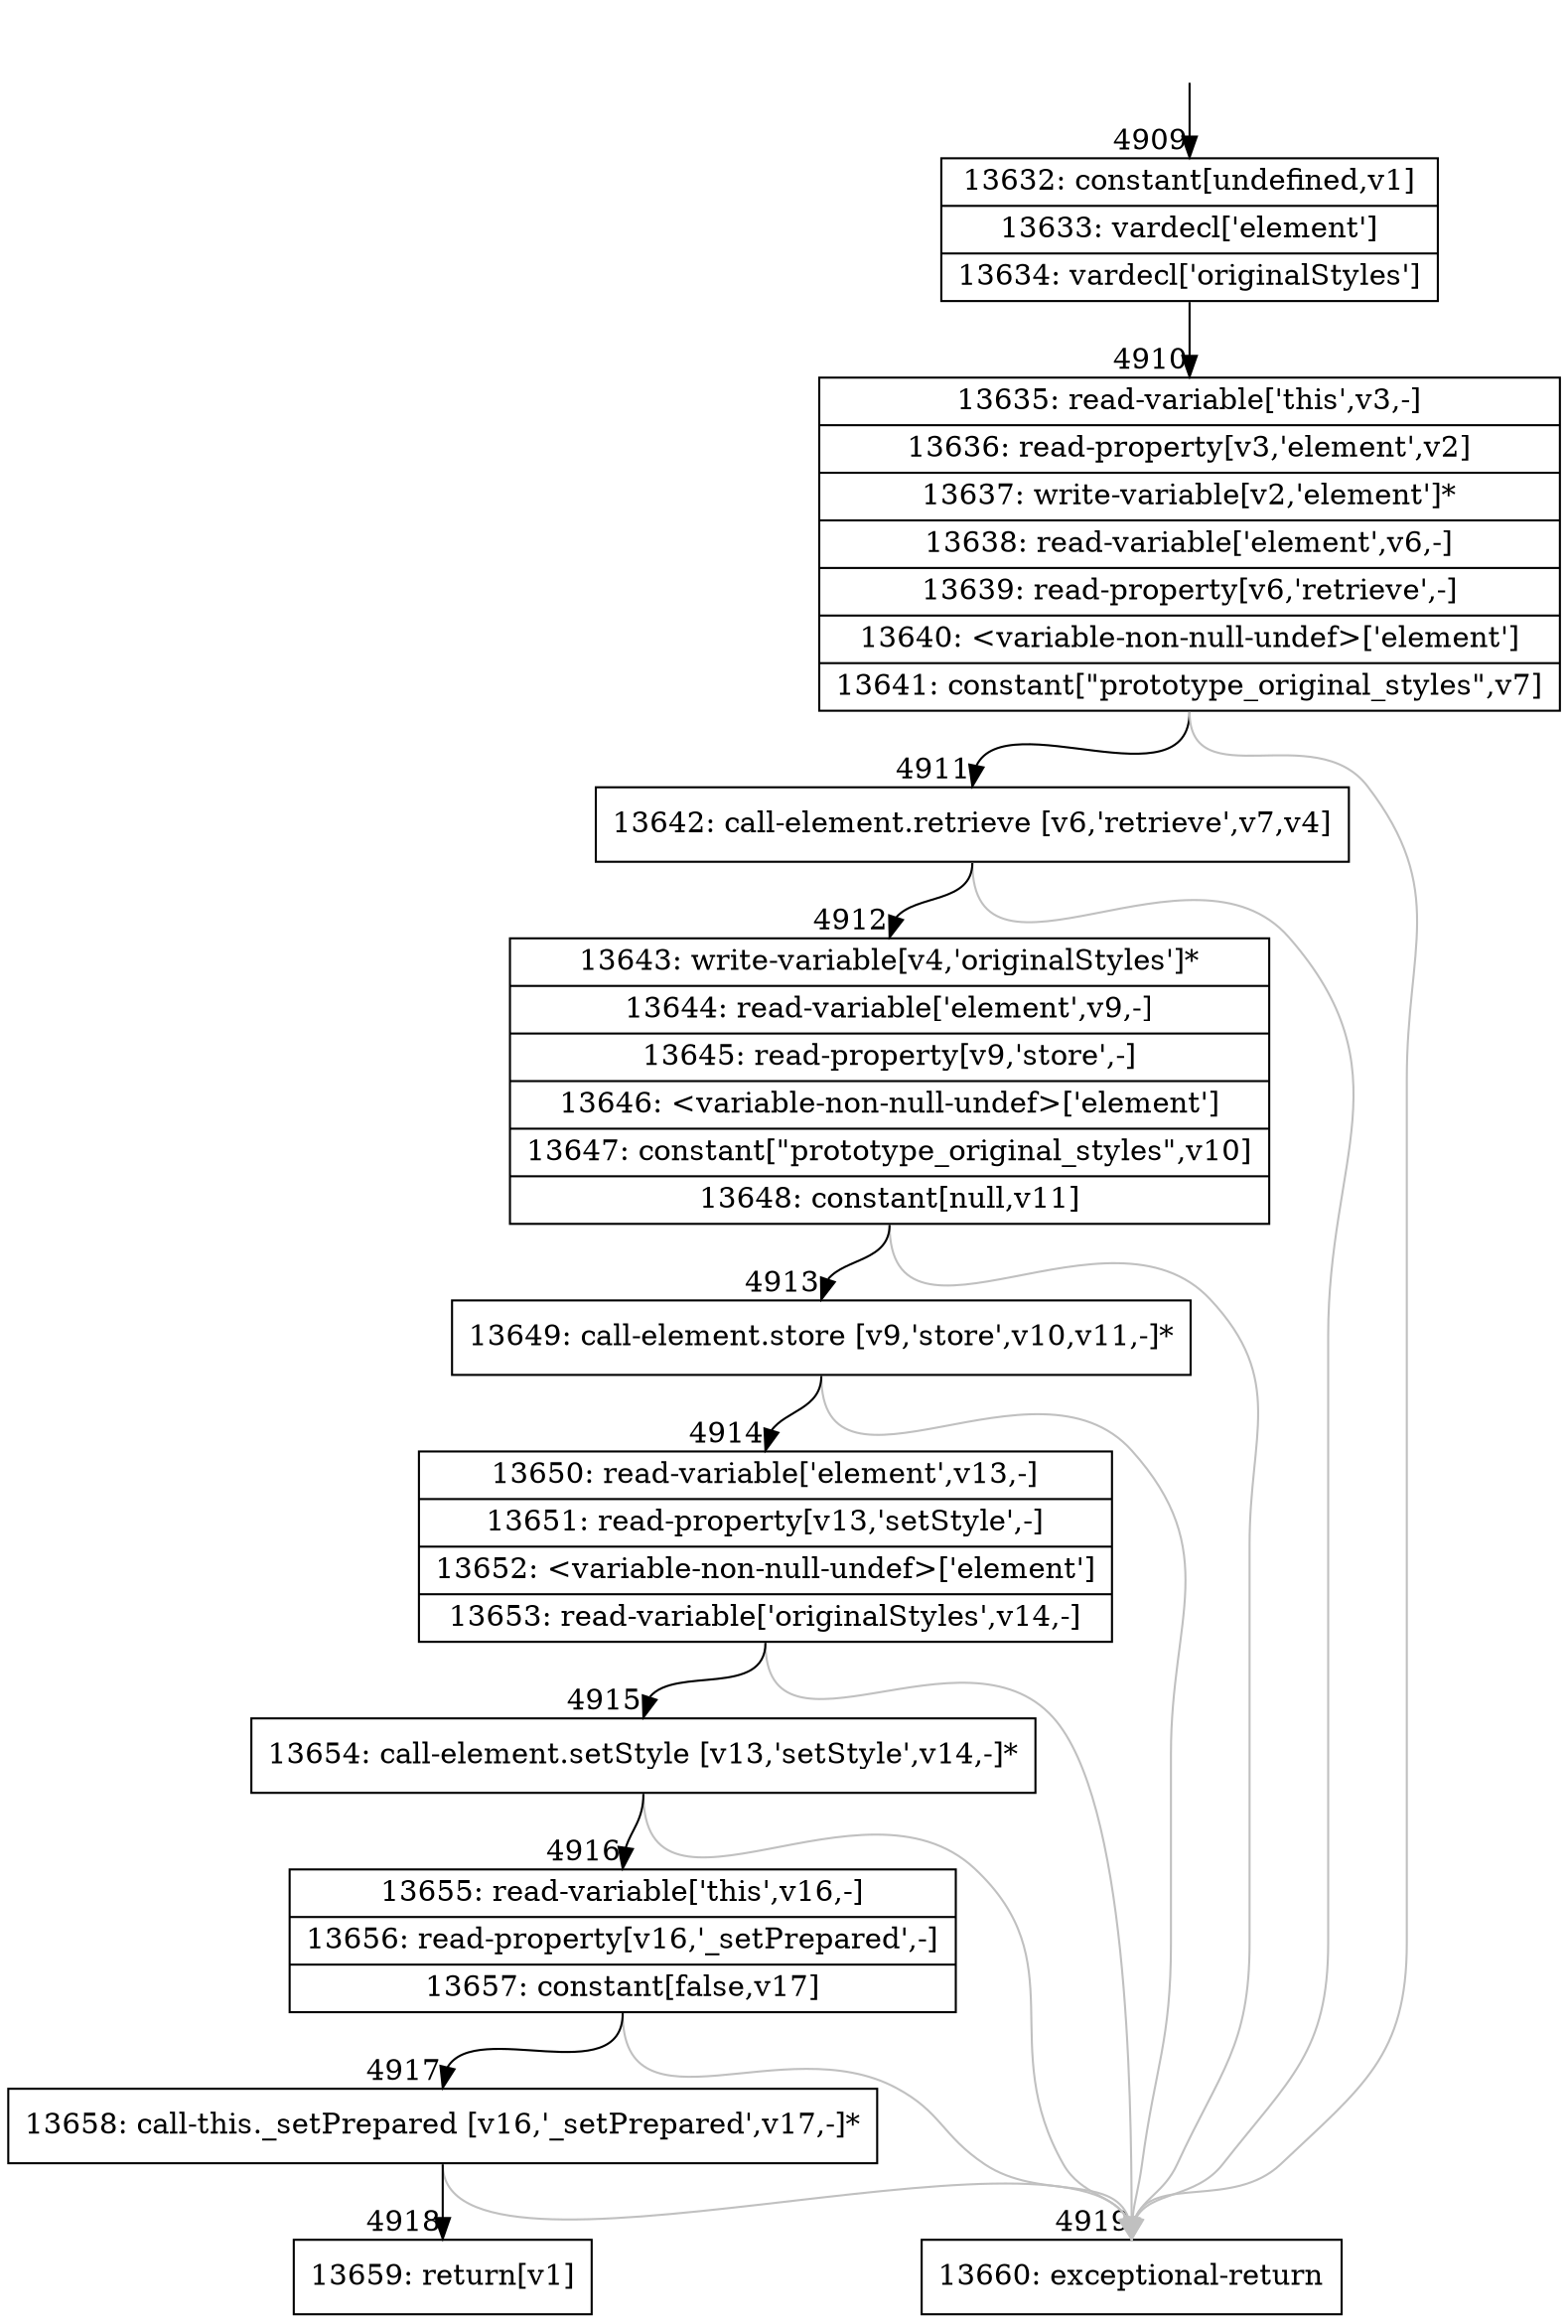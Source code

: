 digraph {
rankdir="TD"
BB_entry385[shape=none,label=""];
BB_entry385 -> BB4909 [tailport=s, headport=n, headlabel="    4909"]
BB4909 [shape=record label="{13632: constant[undefined,v1]|13633: vardecl['element']|13634: vardecl['originalStyles']}" ] 
BB4909 -> BB4910 [tailport=s, headport=n, headlabel="      4910"]
BB4910 [shape=record label="{13635: read-variable['this',v3,-]|13636: read-property[v3,'element',v2]|13637: write-variable[v2,'element']*|13638: read-variable['element',v6,-]|13639: read-property[v6,'retrieve',-]|13640: \<variable-non-null-undef\>['element']|13641: constant[\"prototype_original_styles\",v7]}" ] 
BB4910 -> BB4911 [tailport=s, headport=n, headlabel="      4911"]
BB4910 -> BB4919 [tailport=s, headport=n, color=gray, headlabel="      4919"]
BB4911 [shape=record label="{13642: call-element.retrieve [v6,'retrieve',v7,v4]}" ] 
BB4911 -> BB4912 [tailport=s, headport=n, headlabel="      4912"]
BB4911 -> BB4919 [tailport=s, headport=n, color=gray]
BB4912 [shape=record label="{13643: write-variable[v4,'originalStyles']*|13644: read-variable['element',v9,-]|13645: read-property[v9,'store',-]|13646: \<variable-non-null-undef\>['element']|13647: constant[\"prototype_original_styles\",v10]|13648: constant[null,v11]}" ] 
BB4912 -> BB4913 [tailport=s, headport=n, headlabel="      4913"]
BB4912 -> BB4919 [tailport=s, headport=n, color=gray]
BB4913 [shape=record label="{13649: call-element.store [v9,'store',v10,v11,-]*}" ] 
BB4913 -> BB4914 [tailport=s, headport=n, headlabel="      4914"]
BB4913 -> BB4919 [tailport=s, headport=n, color=gray]
BB4914 [shape=record label="{13650: read-variable['element',v13,-]|13651: read-property[v13,'setStyle',-]|13652: \<variable-non-null-undef\>['element']|13653: read-variable['originalStyles',v14,-]}" ] 
BB4914 -> BB4915 [tailport=s, headport=n, headlabel="      4915"]
BB4914 -> BB4919 [tailport=s, headport=n, color=gray]
BB4915 [shape=record label="{13654: call-element.setStyle [v13,'setStyle',v14,-]*}" ] 
BB4915 -> BB4916 [tailport=s, headport=n, headlabel="      4916"]
BB4915 -> BB4919 [tailport=s, headport=n, color=gray]
BB4916 [shape=record label="{13655: read-variable['this',v16,-]|13656: read-property[v16,'_setPrepared',-]|13657: constant[false,v17]}" ] 
BB4916 -> BB4917 [tailport=s, headport=n, headlabel="      4917"]
BB4916 -> BB4919 [tailport=s, headport=n, color=gray]
BB4917 [shape=record label="{13658: call-this._setPrepared [v16,'_setPrepared',v17,-]*}" ] 
BB4917 -> BB4918 [tailport=s, headport=n, headlabel="      4918"]
BB4917 -> BB4919 [tailport=s, headport=n, color=gray]
BB4918 [shape=record label="{13659: return[v1]}" ] 
BB4919 [shape=record label="{13660: exceptional-return}" ] 
//#$~ 3713
}
